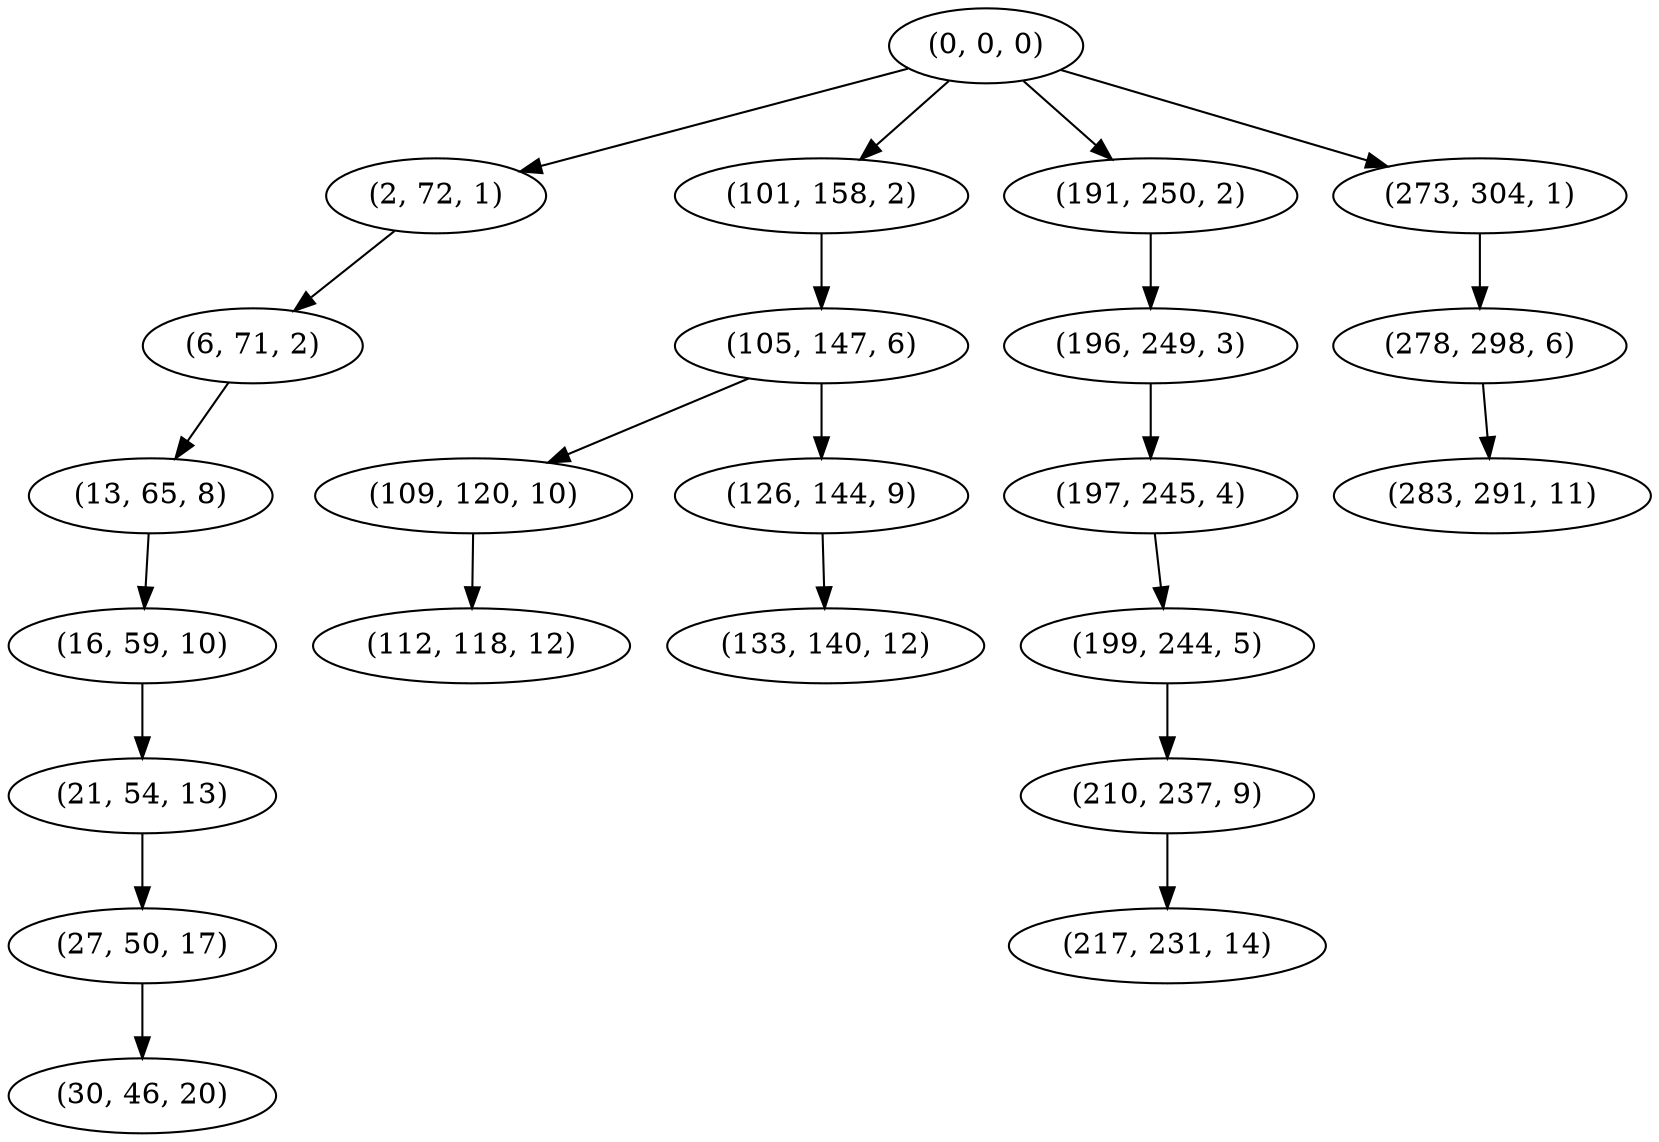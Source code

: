 digraph tree {
    "(0, 0, 0)";
    "(2, 72, 1)";
    "(6, 71, 2)";
    "(13, 65, 8)";
    "(16, 59, 10)";
    "(21, 54, 13)";
    "(27, 50, 17)";
    "(30, 46, 20)";
    "(101, 158, 2)";
    "(105, 147, 6)";
    "(109, 120, 10)";
    "(112, 118, 12)";
    "(126, 144, 9)";
    "(133, 140, 12)";
    "(191, 250, 2)";
    "(196, 249, 3)";
    "(197, 245, 4)";
    "(199, 244, 5)";
    "(210, 237, 9)";
    "(217, 231, 14)";
    "(273, 304, 1)";
    "(278, 298, 6)";
    "(283, 291, 11)";
    "(0, 0, 0)" -> "(2, 72, 1)";
    "(0, 0, 0)" -> "(101, 158, 2)";
    "(0, 0, 0)" -> "(191, 250, 2)";
    "(0, 0, 0)" -> "(273, 304, 1)";
    "(2, 72, 1)" -> "(6, 71, 2)";
    "(6, 71, 2)" -> "(13, 65, 8)";
    "(13, 65, 8)" -> "(16, 59, 10)";
    "(16, 59, 10)" -> "(21, 54, 13)";
    "(21, 54, 13)" -> "(27, 50, 17)";
    "(27, 50, 17)" -> "(30, 46, 20)";
    "(101, 158, 2)" -> "(105, 147, 6)";
    "(105, 147, 6)" -> "(109, 120, 10)";
    "(105, 147, 6)" -> "(126, 144, 9)";
    "(109, 120, 10)" -> "(112, 118, 12)";
    "(126, 144, 9)" -> "(133, 140, 12)";
    "(191, 250, 2)" -> "(196, 249, 3)";
    "(196, 249, 3)" -> "(197, 245, 4)";
    "(197, 245, 4)" -> "(199, 244, 5)";
    "(199, 244, 5)" -> "(210, 237, 9)";
    "(210, 237, 9)" -> "(217, 231, 14)";
    "(273, 304, 1)" -> "(278, 298, 6)";
    "(278, 298, 6)" -> "(283, 291, 11)";
}
